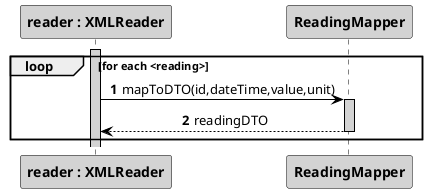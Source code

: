 @startuml
skinparam sequenceMessageAlign center
skinparam sequence {
	ArrowColor Black
	ActorBorderColor DarkBlue
	LifeLineBorderColor black
	LifeLineBackgroundColor LightGrey

	ParticipantBorderColor Black
	ParticipantBackgroundColor LightGrey
	ParticipantFontStyle Bold

	ActorBackgroundColor DimGrey
	ActorFontColor DeepSkyBlue
	ActorFontStyle Bold
	ActorFontSize 17
	ActorFontName Aapex
}
autonumber
loop for each <reading>
activate "reader : XMLReader"
"reader : XMLReader" -> "ReadingMapper": mapToDTO(id,dateTime,value,unit)
activate "ReadingMapper"
"ReadingMapper" --> "reader : XMLReader" : readingDTO
deactivate "ReadingMapper"

end
@enduml